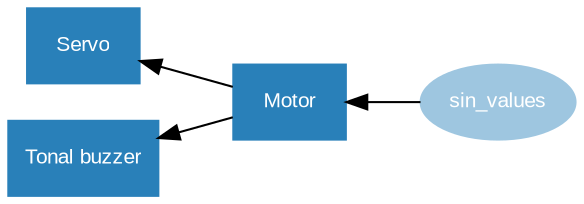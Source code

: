 /* vim: set et sw=4 sts=4: */

digraph {
    graph [rankdir=RL];
    edge [arrowhead=normal, style=solid];

    /* Devices */
    node [shape=rect, style=filled, color="#2980b9", fontname=Arial, fontcolor="#ffffff", fontsize=10];

    Motor
    Servo
    buzzer [label="Tonal buzzer"]

    /* functions */
    node [shape=oval, style=filled, color="#9ec6e0", fontcolor="#ffffff"];

    sin_values

    sin_values -> Motor;
    Motor -> Servo;
    Motor -> buzzer;
}
